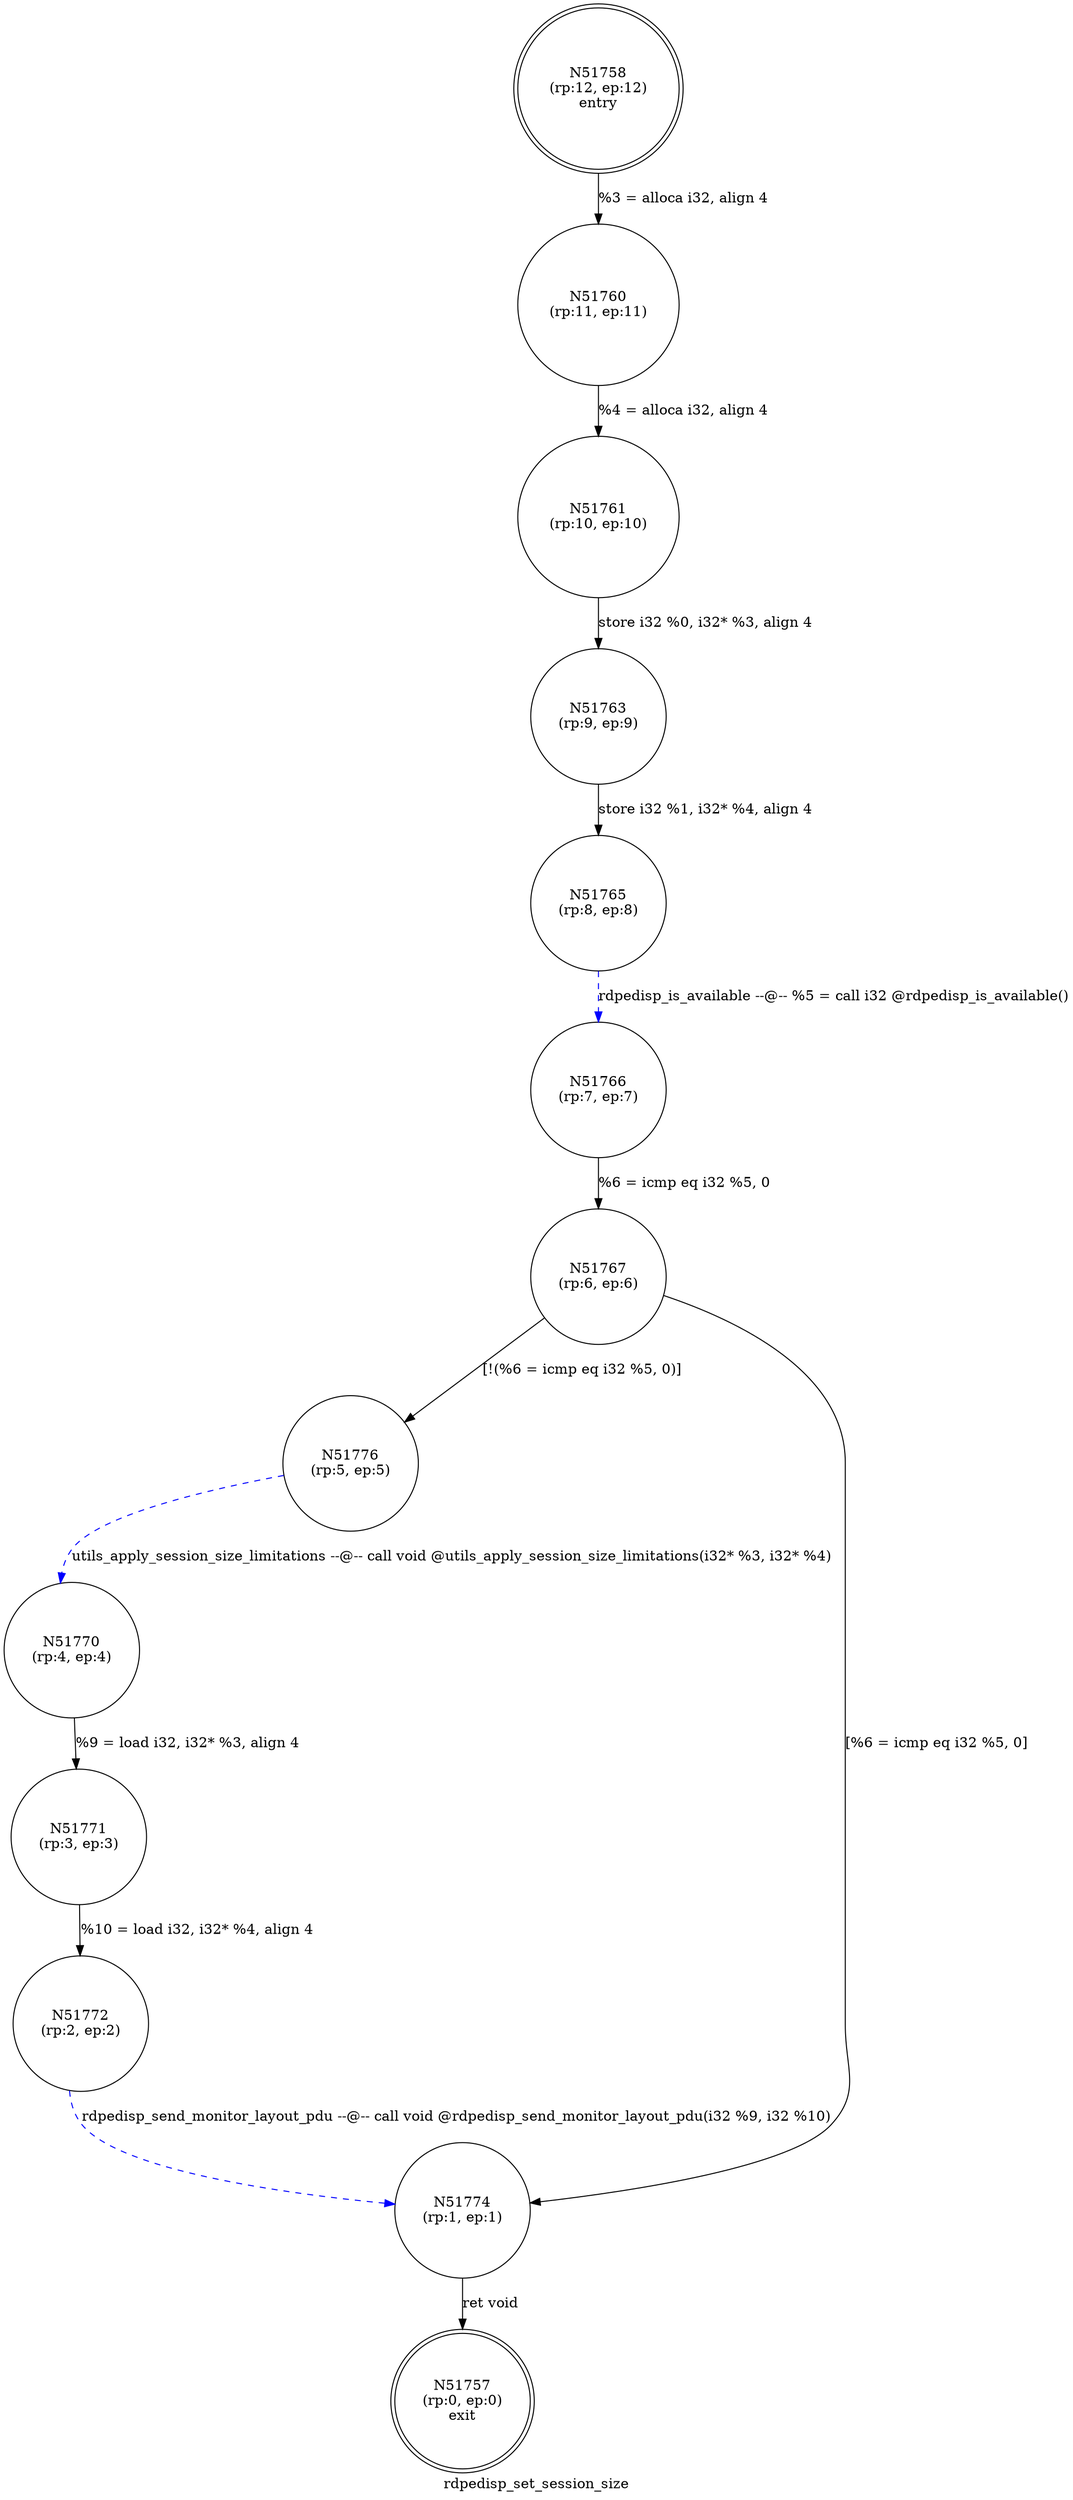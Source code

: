 digraph rdpedisp_set_session_size {
label="rdpedisp_set_session_size"
51757 [label="N51757\n(rp:0, ep:0)\nexit", shape="doublecircle"]
51758 [label="N51758\n(rp:12, ep:12)\nentry", shape="doublecircle"]
51758 -> 51760 [label="%3 = alloca i32, align 4"]
51760 [label="N51760\n(rp:11, ep:11)", shape="circle"]
51760 -> 51761 [label="%4 = alloca i32, align 4"]
51761 [label="N51761\n(rp:10, ep:10)", shape="circle"]
51761 -> 51763 [label="store i32 %0, i32* %3, align 4"]
51763 [label="N51763\n(rp:9, ep:9)", shape="circle"]
51763 -> 51765 [label="store i32 %1, i32* %4, align 4"]
51765 [label="N51765\n(rp:8, ep:8)", shape="circle"]
51765 -> 51766 [label="rdpedisp_is_available --@-- %5 = call i32 @rdpedisp_is_available()", style="dashed", color="blue"]
51766 [label="N51766\n(rp:7, ep:7)", shape="circle"]
51766 -> 51767 [label="%6 = icmp eq i32 %5, 0"]
51767 [label="N51767\n(rp:6, ep:6)", shape="circle"]
51767 -> 51776 [label="[!(%6 = icmp eq i32 %5, 0)]"]
51767 -> 51774 [label="[%6 = icmp eq i32 %5, 0]"]
51770 [label="N51770\n(rp:4, ep:4)", shape="circle"]
51770 -> 51771 [label="%9 = load i32, i32* %3, align 4"]
51771 [label="N51771\n(rp:3, ep:3)", shape="circle"]
51771 -> 51772 [label="%10 = load i32, i32* %4, align 4"]
51772 [label="N51772\n(rp:2, ep:2)", shape="circle"]
51772 -> 51774 [label="rdpedisp_send_monitor_layout_pdu --@-- call void @rdpedisp_send_monitor_layout_pdu(i32 %9, i32 %10)", style="dashed", color="blue"]
51774 [label="N51774\n(rp:1, ep:1)", shape="circle"]
51774 -> 51757 [label="ret void"]
51776 [label="N51776\n(rp:5, ep:5)", shape="circle"]
51776 -> 51770 [label="utils_apply_session_size_limitations --@-- call void @utils_apply_session_size_limitations(i32* %3, i32* %4)", style="dashed", color="blue"]
}
